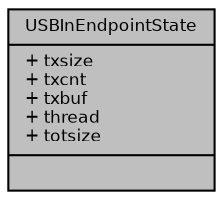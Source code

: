 digraph "USBInEndpointState"
{
  bgcolor="transparent";
  edge [fontname="Helvetica",fontsize="8",labelfontname="Helvetica",labelfontsize="8"];
  node [fontname="Helvetica",fontsize="8",shape=record];
  Node1 [label="{USBInEndpointState\n|+ txsize\l+ txcnt\l+ txbuf\l+ thread\l+ totsize\l|}",height=0.2,width=0.4,color="black", fillcolor="grey75", style="filled", fontcolor="black"];
}
